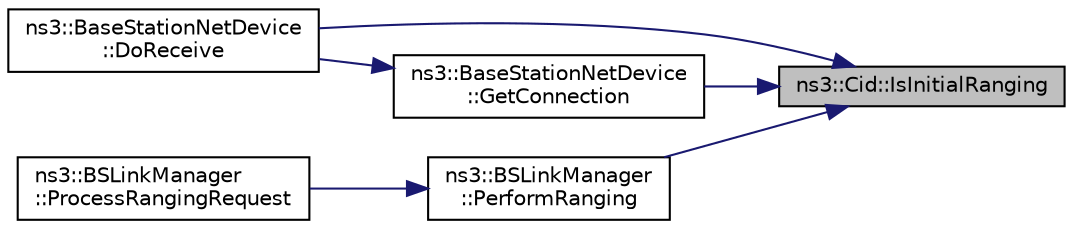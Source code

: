 digraph "ns3::Cid::IsInitialRanging"
{
 // LATEX_PDF_SIZE
  edge [fontname="Helvetica",fontsize="10",labelfontname="Helvetica",labelfontsize="10"];
  node [fontname="Helvetica",fontsize="10",shape=record];
  rankdir="RL";
  Node1 [label="ns3::Cid::IsInitialRanging",height=0.2,width=0.4,color="black", fillcolor="grey75", style="filled", fontcolor="black",tooltip=" "];
  Node1 -> Node2 [dir="back",color="midnightblue",fontsize="10",style="solid",fontname="Helvetica"];
  Node2 [label="ns3::BaseStationNetDevice\l::DoReceive",height=0.2,width=0.4,color="black", fillcolor="white", style="filled",URL="$classns3_1_1_base_station_net_device.html#a0a6bf3deb17ab1adde07a1ed62875067",tooltip="Receive packet."];
  Node1 -> Node3 [dir="back",color="midnightblue",fontsize="10",style="solid",fontname="Helvetica"];
  Node3 [label="ns3::BaseStationNetDevice\l::GetConnection",height=0.2,width=0.4,color="black", fillcolor="white", style="filled",URL="$classns3_1_1_base_station_net_device.html#a5a4e5aa9c22b67ebd77dc61281ac8b92",tooltip=" "];
  Node3 -> Node2 [dir="back",color="midnightblue",fontsize="10",style="solid",fontname="Helvetica"];
  Node1 -> Node4 [dir="back",color="midnightblue",fontsize="10",style="solid",fontname="Helvetica"];
  Node4 [label="ns3::BSLinkManager\l::PerformRanging",height=0.2,width=0.4,color="black", fillcolor="white", style="filled",URL="$classns3_1_1_b_s_link_manager.html#ae23a1b4507b6fc812727c1ab064c95ae",tooltip="Perform ranging function."];
  Node4 -> Node5 [dir="back",color="midnightblue",fontsize="10",style="solid",fontname="Helvetica"];
  Node5 [label="ns3::BSLinkManager\l::ProcessRangingRequest",height=0.2,width=0.4,color="black", fillcolor="white", style="filled",URL="$classns3_1_1_b_s_link_manager.html#a26c81a16faddfeedbe19e47f4158fbb0",tooltip="process a ranging request message"];
}
